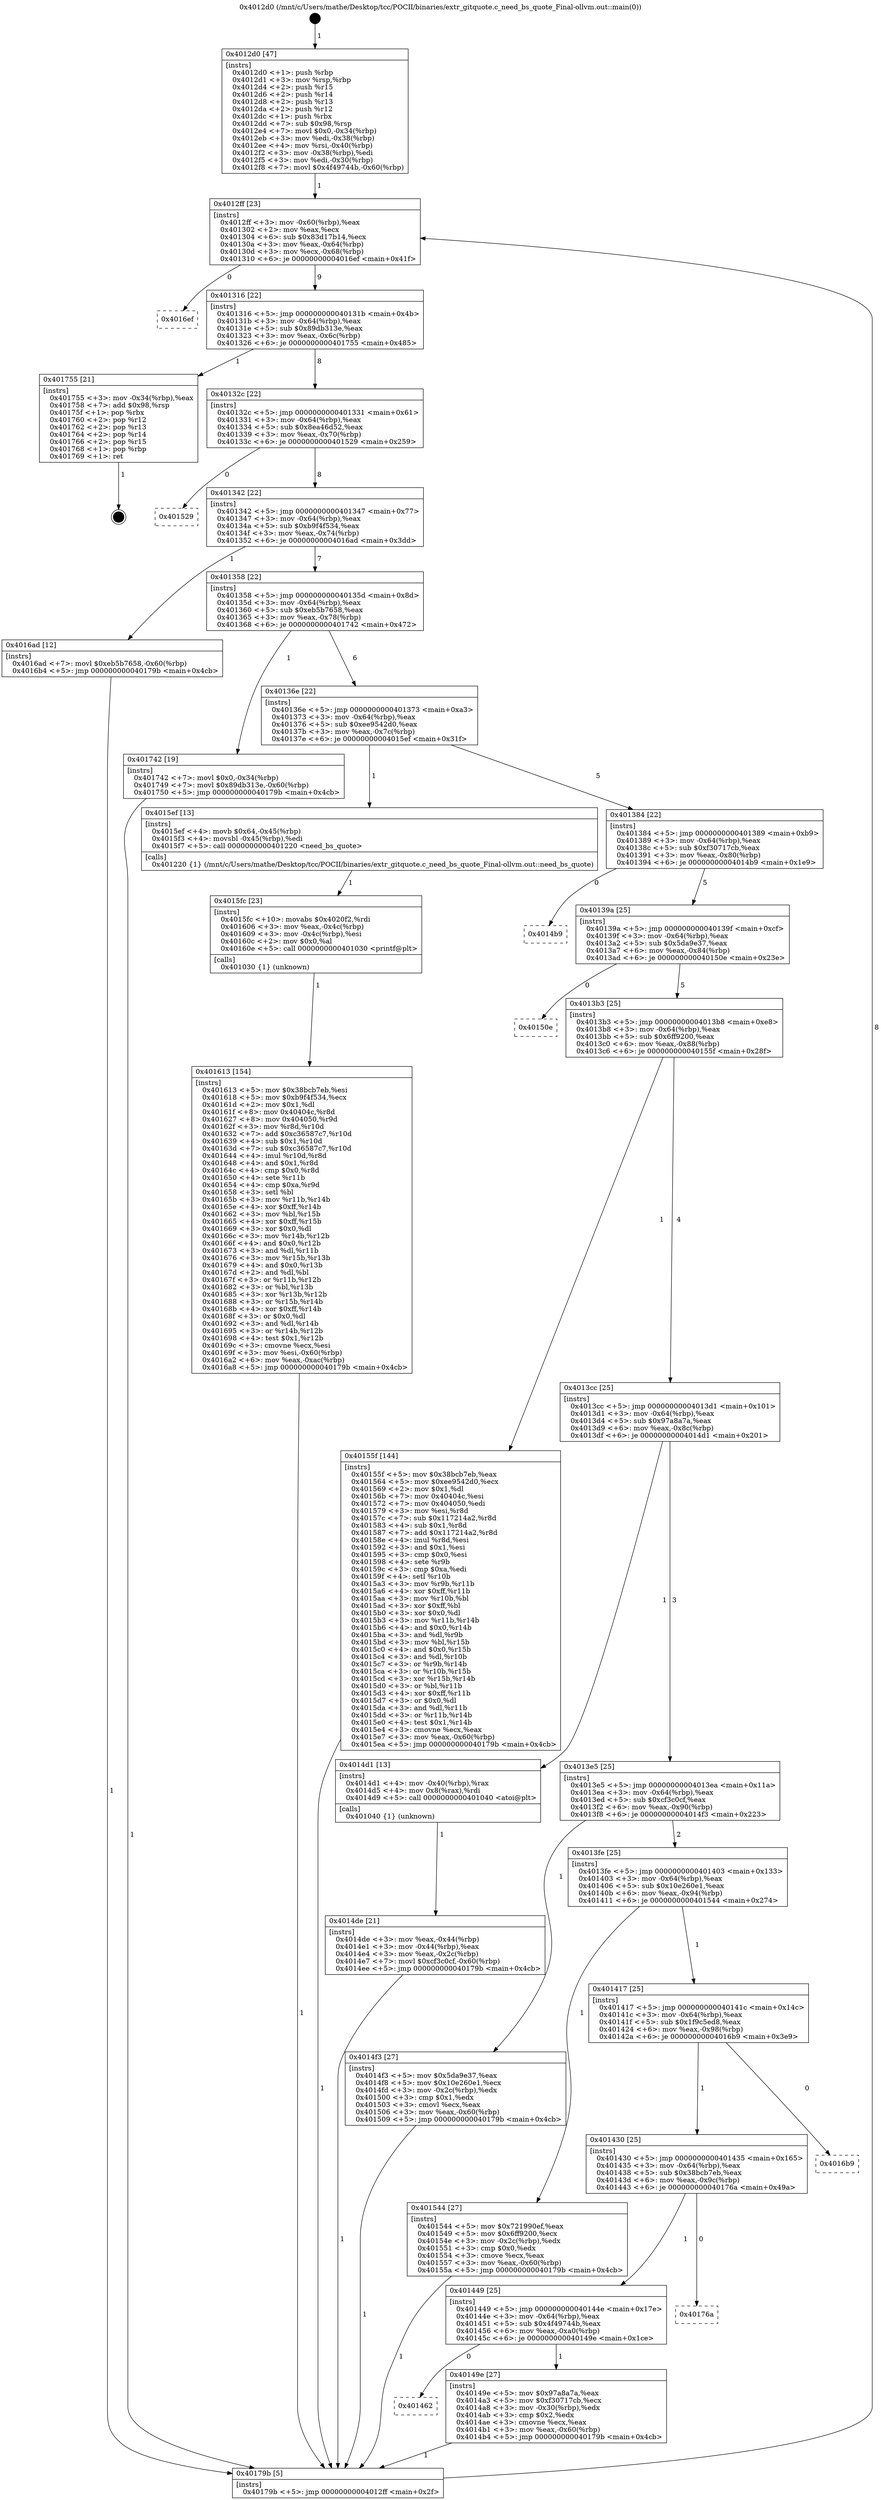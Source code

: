 digraph "0x4012d0" {
  label = "0x4012d0 (/mnt/c/Users/mathe/Desktop/tcc/POCII/binaries/extr_gitquote.c_need_bs_quote_Final-ollvm.out::main(0))"
  labelloc = "t"
  node[shape=record]

  Entry [label="",width=0.3,height=0.3,shape=circle,fillcolor=black,style=filled]
  "0x4012ff" [label="{
     0x4012ff [23]\l
     | [instrs]\l
     &nbsp;&nbsp;0x4012ff \<+3\>: mov -0x60(%rbp),%eax\l
     &nbsp;&nbsp;0x401302 \<+2\>: mov %eax,%ecx\l
     &nbsp;&nbsp;0x401304 \<+6\>: sub $0x83d17b14,%ecx\l
     &nbsp;&nbsp;0x40130a \<+3\>: mov %eax,-0x64(%rbp)\l
     &nbsp;&nbsp;0x40130d \<+3\>: mov %ecx,-0x68(%rbp)\l
     &nbsp;&nbsp;0x401310 \<+6\>: je 00000000004016ef \<main+0x41f\>\l
  }"]
  "0x4016ef" [label="{
     0x4016ef\l
  }", style=dashed]
  "0x401316" [label="{
     0x401316 [22]\l
     | [instrs]\l
     &nbsp;&nbsp;0x401316 \<+5\>: jmp 000000000040131b \<main+0x4b\>\l
     &nbsp;&nbsp;0x40131b \<+3\>: mov -0x64(%rbp),%eax\l
     &nbsp;&nbsp;0x40131e \<+5\>: sub $0x89db313e,%eax\l
     &nbsp;&nbsp;0x401323 \<+3\>: mov %eax,-0x6c(%rbp)\l
     &nbsp;&nbsp;0x401326 \<+6\>: je 0000000000401755 \<main+0x485\>\l
  }"]
  Exit [label="",width=0.3,height=0.3,shape=circle,fillcolor=black,style=filled,peripheries=2]
  "0x401755" [label="{
     0x401755 [21]\l
     | [instrs]\l
     &nbsp;&nbsp;0x401755 \<+3\>: mov -0x34(%rbp),%eax\l
     &nbsp;&nbsp;0x401758 \<+7\>: add $0x98,%rsp\l
     &nbsp;&nbsp;0x40175f \<+1\>: pop %rbx\l
     &nbsp;&nbsp;0x401760 \<+2\>: pop %r12\l
     &nbsp;&nbsp;0x401762 \<+2\>: pop %r13\l
     &nbsp;&nbsp;0x401764 \<+2\>: pop %r14\l
     &nbsp;&nbsp;0x401766 \<+2\>: pop %r15\l
     &nbsp;&nbsp;0x401768 \<+1\>: pop %rbp\l
     &nbsp;&nbsp;0x401769 \<+1\>: ret\l
  }"]
  "0x40132c" [label="{
     0x40132c [22]\l
     | [instrs]\l
     &nbsp;&nbsp;0x40132c \<+5\>: jmp 0000000000401331 \<main+0x61\>\l
     &nbsp;&nbsp;0x401331 \<+3\>: mov -0x64(%rbp),%eax\l
     &nbsp;&nbsp;0x401334 \<+5\>: sub $0x8ea46d52,%eax\l
     &nbsp;&nbsp;0x401339 \<+3\>: mov %eax,-0x70(%rbp)\l
     &nbsp;&nbsp;0x40133c \<+6\>: je 0000000000401529 \<main+0x259\>\l
  }"]
  "0x401613" [label="{
     0x401613 [154]\l
     | [instrs]\l
     &nbsp;&nbsp;0x401613 \<+5\>: mov $0x38bcb7eb,%esi\l
     &nbsp;&nbsp;0x401618 \<+5\>: mov $0xb9f4f534,%ecx\l
     &nbsp;&nbsp;0x40161d \<+2\>: mov $0x1,%dl\l
     &nbsp;&nbsp;0x40161f \<+8\>: mov 0x40404c,%r8d\l
     &nbsp;&nbsp;0x401627 \<+8\>: mov 0x404050,%r9d\l
     &nbsp;&nbsp;0x40162f \<+3\>: mov %r8d,%r10d\l
     &nbsp;&nbsp;0x401632 \<+7\>: add $0xc36587c7,%r10d\l
     &nbsp;&nbsp;0x401639 \<+4\>: sub $0x1,%r10d\l
     &nbsp;&nbsp;0x40163d \<+7\>: sub $0xc36587c7,%r10d\l
     &nbsp;&nbsp;0x401644 \<+4\>: imul %r10d,%r8d\l
     &nbsp;&nbsp;0x401648 \<+4\>: and $0x1,%r8d\l
     &nbsp;&nbsp;0x40164c \<+4\>: cmp $0x0,%r8d\l
     &nbsp;&nbsp;0x401650 \<+4\>: sete %r11b\l
     &nbsp;&nbsp;0x401654 \<+4\>: cmp $0xa,%r9d\l
     &nbsp;&nbsp;0x401658 \<+3\>: setl %bl\l
     &nbsp;&nbsp;0x40165b \<+3\>: mov %r11b,%r14b\l
     &nbsp;&nbsp;0x40165e \<+4\>: xor $0xff,%r14b\l
     &nbsp;&nbsp;0x401662 \<+3\>: mov %bl,%r15b\l
     &nbsp;&nbsp;0x401665 \<+4\>: xor $0xff,%r15b\l
     &nbsp;&nbsp;0x401669 \<+3\>: xor $0x0,%dl\l
     &nbsp;&nbsp;0x40166c \<+3\>: mov %r14b,%r12b\l
     &nbsp;&nbsp;0x40166f \<+4\>: and $0x0,%r12b\l
     &nbsp;&nbsp;0x401673 \<+3\>: and %dl,%r11b\l
     &nbsp;&nbsp;0x401676 \<+3\>: mov %r15b,%r13b\l
     &nbsp;&nbsp;0x401679 \<+4\>: and $0x0,%r13b\l
     &nbsp;&nbsp;0x40167d \<+2\>: and %dl,%bl\l
     &nbsp;&nbsp;0x40167f \<+3\>: or %r11b,%r12b\l
     &nbsp;&nbsp;0x401682 \<+3\>: or %bl,%r13b\l
     &nbsp;&nbsp;0x401685 \<+3\>: xor %r13b,%r12b\l
     &nbsp;&nbsp;0x401688 \<+3\>: or %r15b,%r14b\l
     &nbsp;&nbsp;0x40168b \<+4\>: xor $0xff,%r14b\l
     &nbsp;&nbsp;0x40168f \<+3\>: or $0x0,%dl\l
     &nbsp;&nbsp;0x401692 \<+3\>: and %dl,%r14b\l
     &nbsp;&nbsp;0x401695 \<+3\>: or %r14b,%r12b\l
     &nbsp;&nbsp;0x401698 \<+4\>: test $0x1,%r12b\l
     &nbsp;&nbsp;0x40169c \<+3\>: cmovne %ecx,%esi\l
     &nbsp;&nbsp;0x40169f \<+3\>: mov %esi,-0x60(%rbp)\l
     &nbsp;&nbsp;0x4016a2 \<+6\>: mov %eax,-0xac(%rbp)\l
     &nbsp;&nbsp;0x4016a8 \<+5\>: jmp 000000000040179b \<main+0x4cb\>\l
  }"]
  "0x401529" [label="{
     0x401529\l
  }", style=dashed]
  "0x401342" [label="{
     0x401342 [22]\l
     | [instrs]\l
     &nbsp;&nbsp;0x401342 \<+5\>: jmp 0000000000401347 \<main+0x77\>\l
     &nbsp;&nbsp;0x401347 \<+3\>: mov -0x64(%rbp),%eax\l
     &nbsp;&nbsp;0x40134a \<+5\>: sub $0xb9f4f534,%eax\l
     &nbsp;&nbsp;0x40134f \<+3\>: mov %eax,-0x74(%rbp)\l
     &nbsp;&nbsp;0x401352 \<+6\>: je 00000000004016ad \<main+0x3dd\>\l
  }"]
  "0x4015fc" [label="{
     0x4015fc [23]\l
     | [instrs]\l
     &nbsp;&nbsp;0x4015fc \<+10\>: movabs $0x4020f2,%rdi\l
     &nbsp;&nbsp;0x401606 \<+3\>: mov %eax,-0x4c(%rbp)\l
     &nbsp;&nbsp;0x401609 \<+3\>: mov -0x4c(%rbp),%esi\l
     &nbsp;&nbsp;0x40160c \<+2\>: mov $0x0,%al\l
     &nbsp;&nbsp;0x40160e \<+5\>: call 0000000000401030 \<printf@plt\>\l
     | [calls]\l
     &nbsp;&nbsp;0x401030 \{1\} (unknown)\l
  }"]
  "0x4016ad" [label="{
     0x4016ad [12]\l
     | [instrs]\l
     &nbsp;&nbsp;0x4016ad \<+7\>: movl $0xeb5b7658,-0x60(%rbp)\l
     &nbsp;&nbsp;0x4016b4 \<+5\>: jmp 000000000040179b \<main+0x4cb\>\l
  }"]
  "0x401358" [label="{
     0x401358 [22]\l
     | [instrs]\l
     &nbsp;&nbsp;0x401358 \<+5\>: jmp 000000000040135d \<main+0x8d\>\l
     &nbsp;&nbsp;0x40135d \<+3\>: mov -0x64(%rbp),%eax\l
     &nbsp;&nbsp;0x401360 \<+5\>: sub $0xeb5b7658,%eax\l
     &nbsp;&nbsp;0x401365 \<+3\>: mov %eax,-0x78(%rbp)\l
     &nbsp;&nbsp;0x401368 \<+6\>: je 0000000000401742 \<main+0x472\>\l
  }"]
  "0x4014de" [label="{
     0x4014de [21]\l
     | [instrs]\l
     &nbsp;&nbsp;0x4014de \<+3\>: mov %eax,-0x44(%rbp)\l
     &nbsp;&nbsp;0x4014e1 \<+3\>: mov -0x44(%rbp),%eax\l
     &nbsp;&nbsp;0x4014e4 \<+3\>: mov %eax,-0x2c(%rbp)\l
     &nbsp;&nbsp;0x4014e7 \<+7\>: movl $0xcf3c0cf,-0x60(%rbp)\l
     &nbsp;&nbsp;0x4014ee \<+5\>: jmp 000000000040179b \<main+0x4cb\>\l
  }"]
  "0x401742" [label="{
     0x401742 [19]\l
     | [instrs]\l
     &nbsp;&nbsp;0x401742 \<+7\>: movl $0x0,-0x34(%rbp)\l
     &nbsp;&nbsp;0x401749 \<+7\>: movl $0x89db313e,-0x60(%rbp)\l
     &nbsp;&nbsp;0x401750 \<+5\>: jmp 000000000040179b \<main+0x4cb\>\l
  }"]
  "0x40136e" [label="{
     0x40136e [22]\l
     | [instrs]\l
     &nbsp;&nbsp;0x40136e \<+5\>: jmp 0000000000401373 \<main+0xa3\>\l
     &nbsp;&nbsp;0x401373 \<+3\>: mov -0x64(%rbp),%eax\l
     &nbsp;&nbsp;0x401376 \<+5\>: sub $0xee9542d0,%eax\l
     &nbsp;&nbsp;0x40137b \<+3\>: mov %eax,-0x7c(%rbp)\l
     &nbsp;&nbsp;0x40137e \<+6\>: je 00000000004015ef \<main+0x31f\>\l
  }"]
  "0x4012d0" [label="{
     0x4012d0 [47]\l
     | [instrs]\l
     &nbsp;&nbsp;0x4012d0 \<+1\>: push %rbp\l
     &nbsp;&nbsp;0x4012d1 \<+3\>: mov %rsp,%rbp\l
     &nbsp;&nbsp;0x4012d4 \<+2\>: push %r15\l
     &nbsp;&nbsp;0x4012d6 \<+2\>: push %r14\l
     &nbsp;&nbsp;0x4012d8 \<+2\>: push %r13\l
     &nbsp;&nbsp;0x4012da \<+2\>: push %r12\l
     &nbsp;&nbsp;0x4012dc \<+1\>: push %rbx\l
     &nbsp;&nbsp;0x4012dd \<+7\>: sub $0x98,%rsp\l
     &nbsp;&nbsp;0x4012e4 \<+7\>: movl $0x0,-0x34(%rbp)\l
     &nbsp;&nbsp;0x4012eb \<+3\>: mov %edi,-0x38(%rbp)\l
     &nbsp;&nbsp;0x4012ee \<+4\>: mov %rsi,-0x40(%rbp)\l
     &nbsp;&nbsp;0x4012f2 \<+3\>: mov -0x38(%rbp),%edi\l
     &nbsp;&nbsp;0x4012f5 \<+3\>: mov %edi,-0x30(%rbp)\l
     &nbsp;&nbsp;0x4012f8 \<+7\>: movl $0x4f49744b,-0x60(%rbp)\l
  }"]
  "0x4015ef" [label="{
     0x4015ef [13]\l
     | [instrs]\l
     &nbsp;&nbsp;0x4015ef \<+4\>: movb $0x64,-0x45(%rbp)\l
     &nbsp;&nbsp;0x4015f3 \<+4\>: movsbl -0x45(%rbp),%edi\l
     &nbsp;&nbsp;0x4015f7 \<+5\>: call 0000000000401220 \<need_bs_quote\>\l
     | [calls]\l
     &nbsp;&nbsp;0x401220 \{1\} (/mnt/c/Users/mathe/Desktop/tcc/POCII/binaries/extr_gitquote.c_need_bs_quote_Final-ollvm.out::need_bs_quote)\l
  }"]
  "0x401384" [label="{
     0x401384 [22]\l
     | [instrs]\l
     &nbsp;&nbsp;0x401384 \<+5\>: jmp 0000000000401389 \<main+0xb9\>\l
     &nbsp;&nbsp;0x401389 \<+3\>: mov -0x64(%rbp),%eax\l
     &nbsp;&nbsp;0x40138c \<+5\>: sub $0xf30717cb,%eax\l
     &nbsp;&nbsp;0x401391 \<+3\>: mov %eax,-0x80(%rbp)\l
     &nbsp;&nbsp;0x401394 \<+6\>: je 00000000004014b9 \<main+0x1e9\>\l
  }"]
  "0x40179b" [label="{
     0x40179b [5]\l
     | [instrs]\l
     &nbsp;&nbsp;0x40179b \<+5\>: jmp 00000000004012ff \<main+0x2f\>\l
  }"]
  "0x4014b9" [label="{
     0x4014b9\l
  }", style=dashed]
  "0x40139a" [label="{
     0x40139a [25]\l
     | [instrs]\l
     &nbsp;&nbsp;0x40139a \<+5\>: jmp 000000000040139f \<main+0xcf\>\l
     &nbsp;&nbsp;0x40139f \<+3\>: mov -0x64(%rbp),%eax\l
     &nbsp;&nbsp;0x4013a2 \<+5\>: sub $0x5da9e37,%eax\l
     &nbsp;&nbsp;0x4013a7 \<+6\>: mov %eax,-0x84(%rbp)\l
     &nbsp;&nbsp;0x4013ad \<+6\>: je 000000000040150e \<main+0x23e\>\l
  }"]
  "0x401462" [label="{
     0x401462\l
  }", style=dashed]
  "0x40150e" [label="{
     0x40150e\l
  }", style=dashed]
  "0x4013b3" [label="{
     0x4013b3 [25]\l
     | [instrs]\l
     &nbsp;&nbsp;0x4013b3 \<+5\>: jmp 00000000004013b8 \<main+0xe8\>\l
     &nbsp;&nbsp;0x4013b8 \<+3\>: mov -0x64(%rbp),%eax\l
     &nbsp;&nbsp;0x4013bb \<+5\>: sub $0x6ff9200,%eax\l
     &nbsp;&nbsp;0x4013c0 \<+6\>: mov %eax,-0x88(%rbp)\l
     &nbsp;&nbsp;0x4013c6 \<+6\>: je 000000000040155f \<main+0x28f\>\l
  }"]
  "0x40149e" [label="{
     0x40149e [27]\l
     | [instrs]\l
     &nbsp;&nbsp;0x40149e \<+5\>: mov $0x97a8a7a,%eax\l
     &nbsp;&nbsp;0x4014a3 \<+5\>: mov $0xf30717cb,%ecx\l
     &nbsp;&nbsp;0x4014a8 \<+3\>: mov -0x30(%rbp),%edx\l
     &nbsp;&nbsp;0x4014ab \<+3\>: cmp $0x2,%edx\l
     &nbsp;&nbsp;0x4014ae \<+3\>: cmovne %ecx,%eax\l
     &nbsp;&nbsp;0x4014b1 \<+3\>: mov %eax,-0x60(%rbp)\l
     &nbsp;&nbsp;0x4014b4 \<+5\>: jmp 000000000040179b \<main+0x4cb\>\l
  }"]
  "0x40155f" [label="{
     0x40155f [144]\l
     | [instrs]\l
     &nbsp;&nbsp;0x40155f \<+5\>: mov $0x38bcb7eb,%eax\l
     &nbsp;&nbsp;0x401564 \<+5\>: mov $0xee9542d0,%ecx\l
     &nbsp;&nbsp;0x401569 \<+2\>: mov $0x1,%dl\l
     &nbsp;&nbsp;0x40156b \<+7\>: mov 0x40404c,%esi\l
     &nbsp;&nbsp;0x401572 \<+7\>: mov 0x404050,%edi\l
     &nbsp;&nbsp;0x401579 \<+3\>: mov %esi,%r8d\l
     &nbsp;&nbsp;0x40157c \<+7\>: sub $0x117214a2,%r8d\l
     &nbsp;&nbsp;0x401583 \<+4\>: sub $0x1,%r8d\l
     &nbsp;&nbsp;0x401587 \<+7\>: add $0x117214a2,%r8d\l
     &nbsp;&nbsp;0x40158e \<+4\>: imul %r8d,%esi\l
     &nbsp;&nbsp;0x401592 \<+3\>: and $0x1,%esi\l
     &nbsp;&nbsp;0x401595 \<+3\>: cmp $0x0,%esi\l
     &nbsp;&nbsp;0x401598 \<+4\>: sete %r9b\l
     &nbsp;&nbsp;0x40159c \<+3\>: cmp $0xa,%edi\l
     &nbsp;&nbsp;0x40159f \<+4\>: setl %r10b\l
     &nbsp;&nbsp;0x4015a3 \<+3\>: mov %r9b,%r11b\l
     &nbsp;&nbsp;0x4015a6 \<+4\>: xor $0xff,%r11b\l
     &nbsp;&nbsp;0x4015aa \<+3\>: mov %r10b,%bl\l
     &nbsp;&nbsp;0x4015ad \<+3\>: xor $0xff,%bl\l
     &nbsp;&nbsp;0x4015b0 \<+3\>: xor $0x0,%dl\l
     &nbsp;&nbsp;0x4015b3 \<+3\>: mov %r11b,%r14b\l
     &nbsp;&nbsp;0x4015b6 \<+4\>: and $0x0,%r14b\l
     &nbsp;&nbsp;0x4015ba \<+3\>: and %dl,%r9b\l
     &nbsp;&nbsp;0x4015bd \<+3\>: mov %bl,%r15b\l
     &nbsp;&nbsp;0x4015c0 \<+4\>: and $0x0,%r15b\l
     &nbsp;&nbsp;0x4015c4 \<+3\>: and %dl,%r10b\l
     &nbsp;&nbsp;0x4015c7 \<+3\>: or %r9b,%r14b\l
     &nbsp;&nbsp;0x4015ca \<+3\>: or %r10b,%r15b\l
     &nbsp;&nbsp;0x4015cd \<+3\>: xor %r15b,%r14b\l
     &nbsp;&nbsp;0x4015d0 \<+3\>: or %bl,%r11b\l
     &nbsp;&nbsp;0x4015d3 \<+4\>: xor $0xff,%r11b\l
     &nbsp;&nbsp;0x4015d7 \<+3\>: or $0x0,%dl\l
     &nbsp;&nbsp;0x4015da \<+3\>: and %dl,%r11b\l
     &nbsp;&nbsp;0x4015dd \<+3\>: or %r11b,%r14b\l
     &nbsp;&nbsp;0x4015e0 \<+4\>: test $0x1,%r14b\l
     &nbsp;&nbsp;0x4015e4 \<+3\>: cmovne %ecx,%eax\l
     &nbsp;&nbsp;0x4015e7 \<+3\>: mov %eax,-0x60(%rbp)\l
     &nbsp;&nbsp;0x4015ea \<+5\>: jmp 000000000040179b \<main+0x4cb\>\l
  }"]
  "0x4013cc" [label="{
     0x4013cc [25]\l
     | [instrs]\l
     &nbsp;&nbsp;0x4013cc \<+5\>: jmp 00000000004013d1 \<main+0x101\>\l
     &nbsp;&nbsp;0x4013d1 \<+3\>: mov -0x64(%rbp),%eax\l
     &nbsp;&nbsp;0x4013d4 \<+5\>: sub $0x97a8a7a,%eax\l
     &nbsp;&nbsp;0x4013d9 \<+6\>: mov %eax,-0x8c(%rbp)\l
     &nbsp;&nbsp;0x4013df \<+6\>: je 00000000004014d1 \<main+0x201\>\l
  }"]
  "0x401449" [label="{
     0x401449 [25]\l
     | [instrs]\l
     &nbsp;&nbsp;0x401449 \<+5\>: jmp 000000000040144e \<main+0x17e\>\l
     &nbsp;&nbsp;0x40144e \<+3\>: mov -0x64(%rbp),%eax\l
     &nbsp;&nbsp;0x401451 \<+5\>: sub $0x4f49744b,%eax\l
     &nbsp;&nbsp;0x401456 \<+6\>: mov %eax,-0xa0(%rbp)\l
     &nbsp;&nbsp;0x40145c \<+6\>: je 000000000040149e \<main+0x1ce\>\l
  }"]
  "0x4014d1" [label="{
     0x4014d1 [13]\l
     | [instrs]\l
     &nbsp;&nbsp;0x4014d1 \<+4\>: mov -0x40(%rbp),%rax\l
     &nbsp;&nbsp;0x4014d5 \<+4\>: mov 0x8(%rax),%rdi\l
     &nbsp;&nbsp;0x4014d9 \<+5\>: call 0000000000401040 \<atoi@plt\>\l
     | [calls]\l
     &nbsp;&nbsp;0x401040 \{1\} (unknown)\l
  }"]
  "0x4013e5" [label="{
     0x4013e5 [25]\l
     | [instrs]\l
     &nbsp;&nbsp;0x4013e5 \<+5\>: jmp 00000000004013ea \<main+0x11a\>\l
     &nbsp;&nbsp;0x4013ea \<+3\>: mov -0x64(%rbp),%eax\l
     &nbsp;&nbsp;0x4013ed \<+5\>: sub $0xcf3c0cf,%eax\l
     &nbsp;&nbsp;0x4013f2 \<+6\>: mov %eax,-0x90(%rbp)\l
     &nbsp;&nbsp;0x4013f8 \<+6\>: je 00000000004014f3 \<main+0x223\>\l
  }"]
  "0x40176a" [label="{
     0x40176a\l
  }", style=dashed]
  "0x4014f3" [label="{
     0x4014f3 [27]\l
     | [instrs]\l
     &nbsp;&nbsp;0x4014f3 \<+5\>: mov $0x5da9e37,%eax\l
     &nbsp;&nbsp;0x4014f8 \<+5\>: mov $0x10e260e1,%ecx\l
     &nbsp;&nbsp;0x4014fd \<+3\>: mov -0x2c(%rbp),%edx\l
     &nbsp;&nbsp;0x401500 \<+3\>: cmp $0x1,%edx\l
     &nbsp;&nbsp;0x401503 \<+3\>: cmovl %ecx,%eax\l
     &nbsp;&nbsp;0x401506 \<+3\>: mov %eax,-0x60(%rbp)\l
     &nbsp;&nbsp;0x401509 \<+5\>: jmp 000000000040179b \<main+0x4cb\>\l
  }"]
  "0x4013fe" [label="{
     0x4013fe [25]\l
     | [instrs]\l
     &nbsp;&nbsp;0x4013fe \<+5\>: jmp 0000000000401403 \<main+0x133\>\l
     &nbsp;&nbsp;0x401403 \<+3\>: mov -0x64(%rbp),%eax\l
     &nbsp;&nbsp;0x401406 \<+5\>: sub $0x10e260e1,%eax\l
     &nbsp;&nbsp;0x40140b \<+6\>: mov %eax,-0x94(%rbp)\l
     &nbsp;&nbsp;0x401411 \<+6\>: je 0000000000401544 \<main+0x274\>\l
  }"]
  "0x401430" [label="{
     0x401430 [25]\l
     | [instrs]\l
     &nbsp;&nbsp;0x401430 \<+5\>: jmp 0000000000401435 \<main+0x165\>\l
     &nbsp;&nbsp;0x401435 \<+3\>: mov -0x64(%rbp),%eax\l
     &nbsp;&nbsp;0x401438 \<+5\>: sub $0x38bcb7eb,%eax\l
     &nbsp;&nbsp;0x40143d \<+6\>: mov %eax,-0x9c(%rbp)\l
     &nbsp;&nbsp;0x401443 \<+6\>: je 000000000040176a \<main+0x49a\>\l
  }"]
  "0x401544" [label="{
     0x401544 [27]\l
     | [instrs]\l
     &nbsp;&nbsp;0x401544 \<+5\>: mov $0x721990ef,%eax\l
     &nbsp;&nbsp;0x401549 \<+5\>: mov $0x6ff9200,%ecx\l
     &nbsp;&nbsp;0x40154e \<+3\>: mov -0x2c(%rbp),%edx\l
     &nbsp;&nbsp;0x401551 \<+3\>: cmp $0x0,%edx\l
     &nbsp;&nbsp;0x401554 \<+3\>: cmove %ecx,%eax\l
     &nbsp;&nbsp;0x401557 \<+3\>: mov %eax,-0x60(%rbp)\l
     &nbsp;&nbsp;0x40155a \<+5\>: jmp 000000000040179b \<main+0x4cb\>\l
  }"]
  "0x401417" [label="{
     0x401417 [25]\l
     | [instrs]\l
     &nbsp;&nbsp;0x401417 \<+5\>: jmp 000000000040141c \<main+0x14c\>\l
     &nbsp;&nbsp;0x40141c \<+3\>: mov -0x64(%rbp),%eax\l
     &nbsp;&nbsp;0x40141f \<+5\>: sub $0x1f9c5ed8,%eax\l
     &nbsp;&nbsp;0x401424 \<+6\>: mov %eax,-0x98(%rbp)\l
     &nbsp;&nbsp;0x40142a \<+6\>: je 00000000004016b9 \<main+0x3e9\>\l
  }"]
  "0x4016b9" [label="{
     0x4016b9\l
  }", style=dashed]
  Entry -> "0x4012d0" [label=" 1"]
  "0x4012ff" -> "0x4016ef" [label=" 0"]
  "0x4012ff" -> "0x401316" [label=" 9"]
  "0x401755" -> Exit [label=" 1"]
  "0x401316" -> "0x401755" [label=" 1"]
  "0x401316" -> "0x40132c" [label=" 8"]
  "0x401742" -> "0x40179b" [label=" 1"]
  "0x40132c" -> "0x401529" [label=" 0"]
  "0x40132c" -> "0x401342" [label=" 8"]
  "0x4016ad" -> "0x40179b" [label=" 1"]
  "0x401342" -> "0x4016ad" [label=" 1"]
  "0x401342" -> "0x401358" [label=" 7"]
  "0x401613" -> "0x40179b" [label=" 1"]
  "0x401358" -> "0x401742" [label=" 1"]
  "0x401358" -> "0x40136e" [label=" 6"]
  "0x4015fc" -> "0x401613" [label=" 1"]
  "0x40136e" -> "0x4015ef" [label=" 1"]
  "0x40136e" -> "0x401384" [label=" 5"]
  "0x4015ef" -> "0x4015fc" [label=" 1"]
  "0x401384" -> "0x4014b9" [label=" 0"]
  "0x401384" -> "0x40139a" [label=" 5"]
  "0x40155f" -> "0x40179b" [label=" 1"]
  "0x40139a" -> "0x40150e" [label=" 0"]
  "0x40139a" -> "0x4013b3" [label=" 5"]
  "0x401544" -> "0x40179b" [label=" 1"]
  "0x4013b3" -> "0x40155f" [label=" 1"]
  "0x4013b3" -> "0x4013cc" [label=" 4"]
  "0x4014f3" -> "0x40179b" [label=" 1"]
  "0x4013cc" -> "0x4014d1" [label=" 1"]
  "0x4013cc" -> "0x4013e5" [label=" 3"]
  "0x4014d1" -> "0x4014de" [label=" 1"]
  "0x4013e5" -> "0x4014f3" [label=" 1"]
  "0x4013e5" -> "0x4013fe" [label=" 2"]
  "0x40179b" -> "0x4012ff" [label=" 8"]
  "0x4013fe" -> "0x401544" [label=" 1"]
  "0x4013fe" -> "0x401417" [label=" 1"]
  "0x40149e" -> "0x40179b" [label=" 1"]
  "0x401417" -> "0x4016b9" [label=" 0"]
  "0x401417" -> "0x401430" [label=" 1"]
  "0x4012d0" -> "0x4012ff" [label=" 1"]
  "0x401430" -> "0x40176a" [label=" 0"]
  "0x401430" -> "0x401449" [label=" 1"]
  "0x4014de" -> "0x40179b" [label=" 1"]
  "0x401449" -> "0x40149e" [label=" 1"]
  "0x401449" -> "0x401462" [label=" 0"]
}
